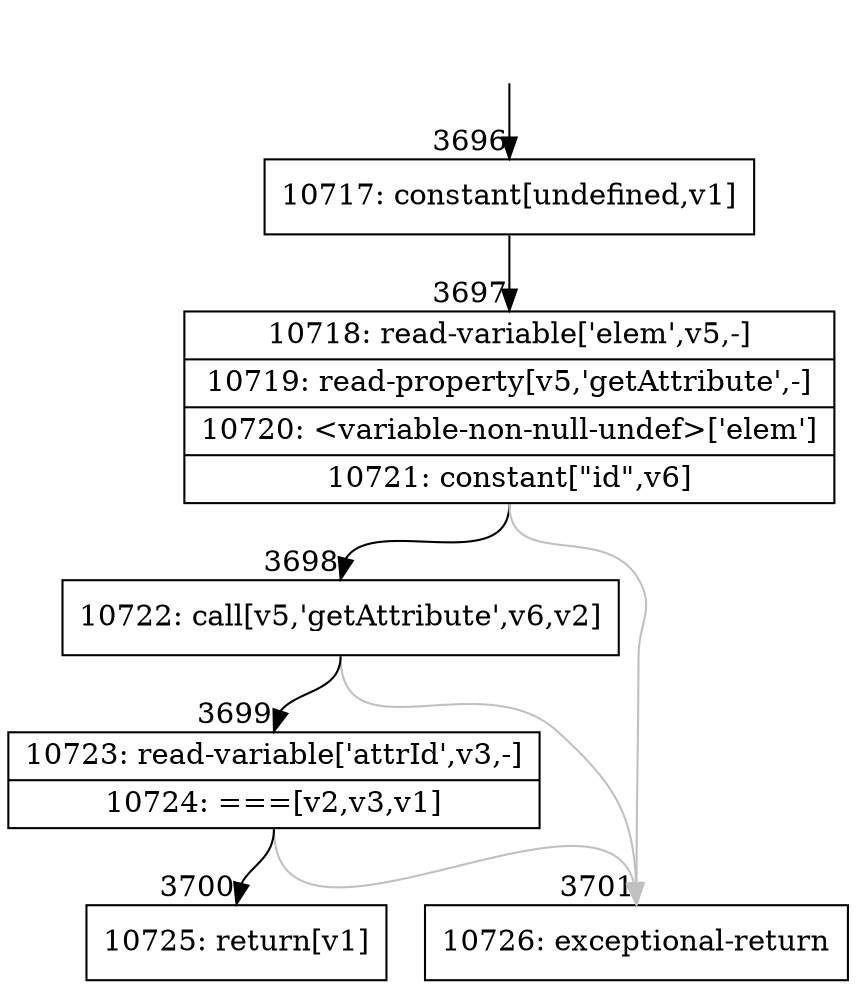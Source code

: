 digraph {
rankdir="TD"
BB_entry244[shape=none,label=""];
BB_entry244 -> BB3696 [tailport=s, headport=n, headlabel="    3696"]
BB3696 [shape=record label="{10717: constant[undefined,v1]}" ] 
BB3696 -> BB3697 [tailport=s, headport=n, headlabel="      3697"]
BB3697 [shape=record label="{10718: read-variable['elem',v5,-]|10719: read-property[v5,'getAttribute',-]|10720: \<variable-non-null-undef\>['elem']|10721: constant[\"id\",v6]}" ] 
BB3697 -> BB3698 [tailport=s, headport=n, headlabel="      3698"]
BB3697 -> BB3701 [tailport=s, headport=n, color=gray, headlabel="      3701"]
BB3698 [shape=record label="{10722: call[v5,'getAttribute',v6,v2]}" ] 
BB3698 -> BB3699 [tailport=s, headport=n, headlabel="      3699"]
BB3698 -> BB3701 [tailport=s, headport=n, color=gray]
BB3699 [shape=record label="{10723: read-variable['attrId',v3,-]|10724: ===[v2,v3,v1]}" ] 
BB3699 -> BB3700 [tailport=s, headport=n, headlabel="      3700"]
BB3699 -> BB3701 [tailport=s, headport=n, color=gray]
BB3700 [shape=record label="{10725: return[v1]}" ] 
BB3701 [shape=record label="{10726: exceptional-return}" ] 
}
